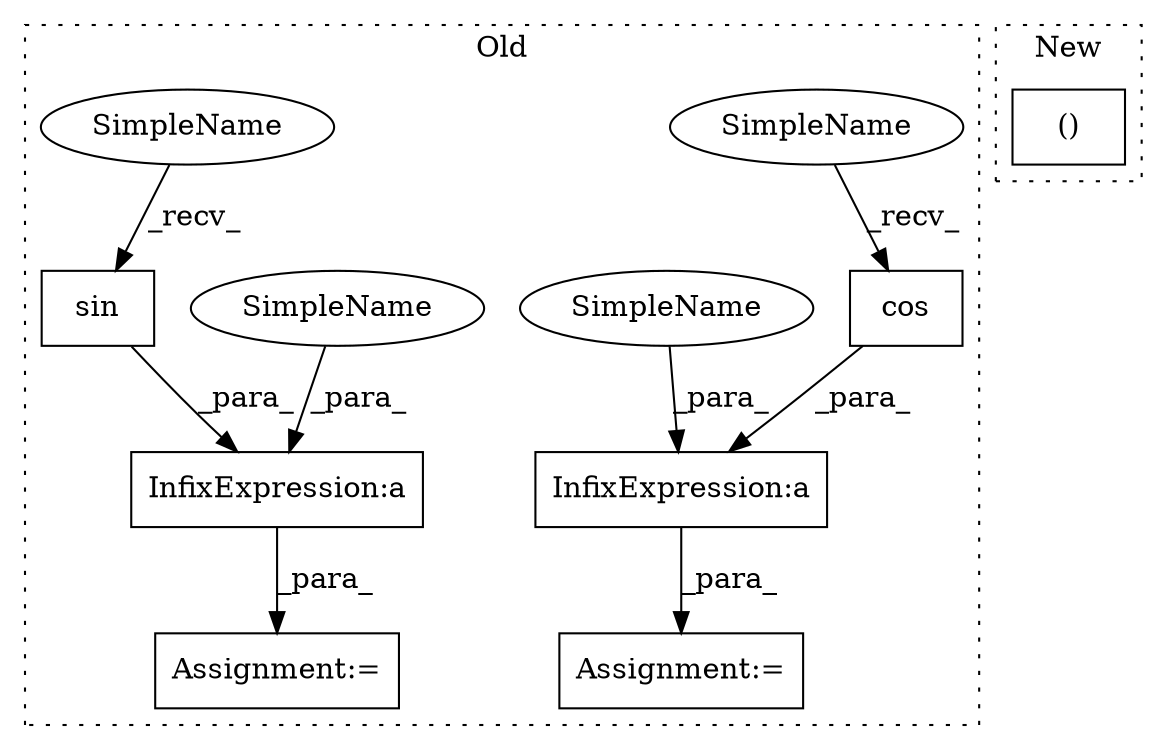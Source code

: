 digraph G {
subgraph cluster0 {
1 [label="cos" a="32" s="26389,26396" l="4,1" shape="box"];
3 [label="InfixExpression:a" a="27" s="26380" l="3" shape="box"];
4 [label="Assignment:=" a="7" s="26377" l="1" shape="box"];
5 [label="sin" a="32" s="26475,26482" l="4,1" shape="box"];
6 [label="InfixExpression:a" a="27" s="26466" l="3" shape="box"];
7 [label="Assignment:=" a="7" s="26463" l="1" shape="box"];
8 [label="SimpleName" a="42" s="26383" l="5" shape="ellipse"];
9 [label="SimpleName" a="42" s="26469" l="5" shape="ellipse"];
10 [label="SimpleName" a="42" s="26379" l="1" shape="ellipse"];
11 [label="SimpleName" a="42" s="26465" l="1" shape="ellipse"];
label = "Old";
style="dotted";
}
subgraph cluster1 {
2 [label="()" a="106" s="26062" l="26" shape="box"];
label = "New";
style="dotted";
}
1 -> 3 [label="_para_"];
3 -> 4 [label="_para_"];
5 -> 6 [label="_para_"];
6 -> 7 [label="_para_"];
8 -> 1 [label="_recv_"];
9 -> 5 [label="_recv_"];
10 -> 3 [label="_para_"];
11 -> 6 [label="_para_"];
}